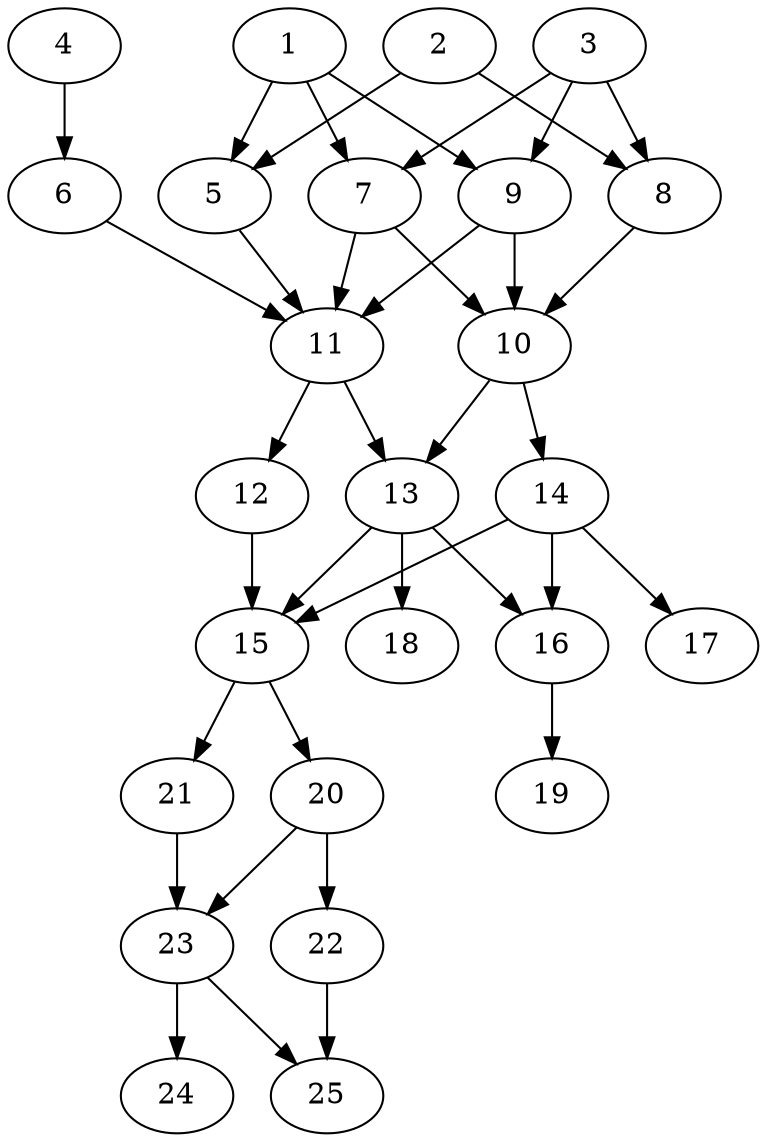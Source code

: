 // DAG automatically generated by daggen at Thu Oct  3 14:00:39 2019
// ./daggen --dot -n 25 --ccr 0.3 --fat 0.5 --regular 0.5 --density 0.7 --mindata 5242880 --maxdata 52428800 
digraph G {
  1 [size="52305920", alpha="0.11", expect_size="15691776"] 
  1 -> 5 [size ="15691776"]
  1 -> 7 [size ="15691776"]
  1 -> 9 [size ="15691776"]
  2 [size="126679040", alpha="0.13", expect_size="38003712"] 
  2 -> 5 [size ="38003712"]
  2 -> 8 [size ="38003712"]
  3 [size="73635840", alpha="0.04", expect_size="22090752"] 
  3 -> 7 [size ="22090752"]
  3 -> 8 [size ="22090752"]
  3 -> 9 [size ="22090752"]
  4 [size="23098027", alpha="0.09", expect_size="6929408"] 
  4 -> 6 [size ="6929408"]
  5 [size="30716587", alpha="0.10", expect_size="9214976"] 
  5 -> 11 [size ="9214976"]
  6 [size="44001280", alpha="0.08", expect_size="13200384"] 
  6 -> 11 [size ="13200384"]
  7 [size="101150720", alpha="0.18", expect_size="30345216"] 
  7 -> 10 [size ="30345216"]
  7 -> 11 [size ="30345216"]
  8 [size="54838613", alpha="0.10", expect_size="16451584"] 
  8 -> 10 [size ="16451584"]
  9 [size="38195200", alpha="0.18", expect_size="11458560"] 
  9 -> 10 [size ="11458560"]
  9 -> 11 [size ="11458560"]
  10 [size="119695360", alpha="0.02", expect_size="35908608"] 
  10 -> 13 [size ="35908608"]
  10 -> 14 [size ="35908608"]
  11 [size="37659307", alpha="0.08", expect_size="11297792"] 
  11 -> 12 [size ="11297792"]
  11 -> 13 [size ="11297792"]
  12 [size="121408853", alpha="0.07", expect_size="36422656"] 
  12 -> 15 [size ="36422656"]
  13 [size="66542933", alpha="0.09", expect_size="19962880"] 
  13 -> 15 [size ="19962880"]
  13 -> 16 [size ="19962880"]
  13 -> 18 [size ="19962880"]
  14 [size="97945600", alpha="0.19", expect_size="29383680"] 
  14 -> 15 [size ="29383680"]
  14 -> 16 [size ="29383680"]
  14 -> 17 [size ="29383680"]
  15 [size="170895360", alpha="0.08", expect_size="51268608"] 
  15 -> 20 [size ="51268608"]
  15 -> 21 [size ="51268608"]
  16 [size="92549120", alpha="0.09", expect_size="27764736"] 
  16 -> 19 [size ="27764736"]
  17 [size="156822187", alpha="0.19", expect_size="47046656"] 
  18 [size="142465707", alpha="0.12", expect_size="42739712"] 
  19 [size="65795413", alpha="0.10", expect_size="19738624"] 
  20 [size="46523733", alpha="0.17", expect_size="13957120"] 
  20 -> 22 [size ="13957120"]
  20 -> 23 [size ="13957120"]
  21 [size="65003520", alpha="0.08", expect_size="19501056"] 
  21 -> 23 [size ="19501056"]
  22 [size="125552640", alpha="0.14", expect_size="37665792"] 
  22 -> 25 [size ="37665792"]
  23 [size="23654400", alpha="0.07", expect_size="7096320"] 
  23 -> 24 [size ="7096320"]
  23 -> 25 [size ="7096320"]
  24 [size="92282880", alpha="0.20", expect_size="27684864"] 
  25 [size="84012373", alpha="0.15", expect_size="25203712"] 
}
